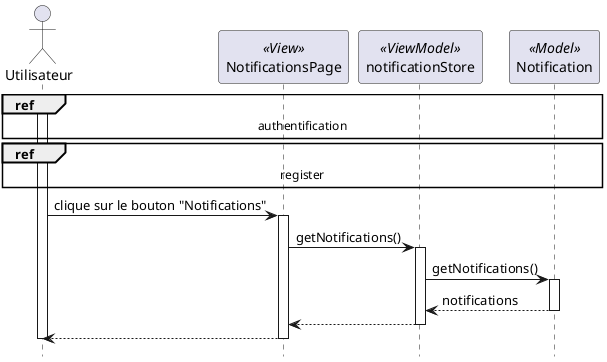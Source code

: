 @startuml sequence_lister_notification

hide footbox


actor "Utilisateur" as user
participant "NotificationsPage" as notifV << View >>
participant "notificationStore" as notif << ViewModel >>
participant "Notification" as notifM << Model >>

ref over user , notifV, notifM : authentification
ref over user , notifV, notifM : register
activate user
user -> notifV : clique sur le bouton "Notifications"
activate notifV
notifV -> notif : getNotifications()
activate notif 
notif -> notifM : getNotifications()
activate notifM
notifM --> notif : notifications
deactivate notifM 
notif --> notifV
deactivate notif
notifV --> user
deactivate notifV
deactivate user